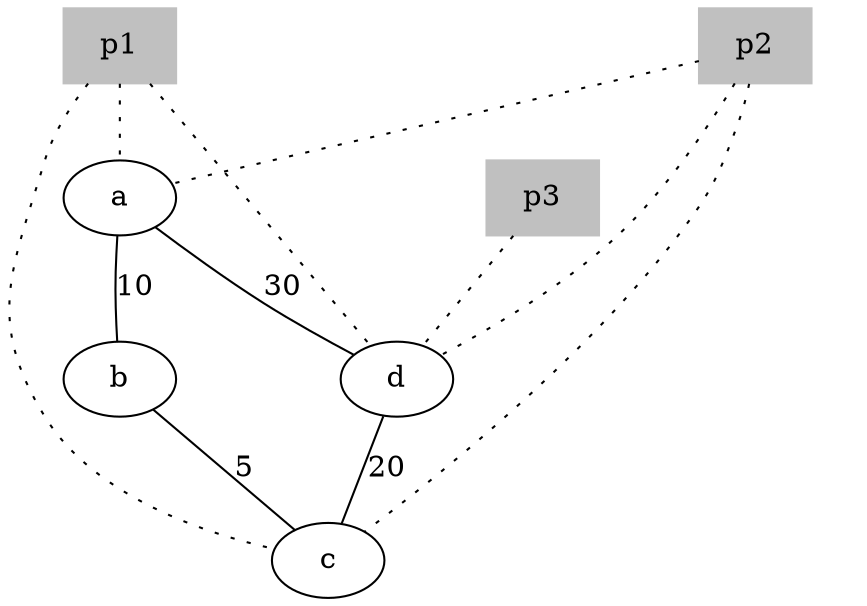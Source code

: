 Graph example {
  ratio="0.7";
  center=true;
  {rank=1;
  a
    }
  {rank=same; b; d}
  c;

  a -- b [label="10"]
  b -- c [label="5"]
  c -- d [label="20"]
  d -- a [label="30"]

  
  node [shape=box,style=filled,color=grey]
  {p1; p2; p3;}
  p1 -- a [style=dotted]
  p1 -- d [style=dotted]
  p1 -- c [style=dotted]
  
  p2 -- a [style=dotted]
  p2 -- d [style=dotted]
  p2 -- c [style=dotted]


  p3 -- d [style=dotted]


}

